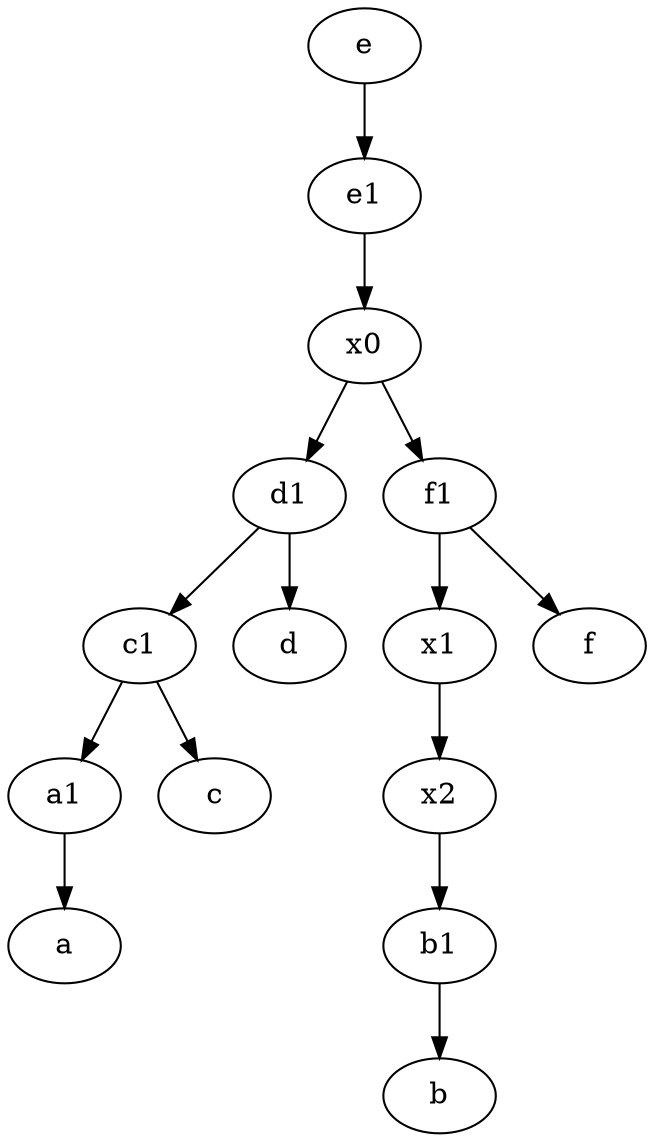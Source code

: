 digraph  {
	d1 [pos="25,30!"];
	b1 [pos="45,20!"];
	a1 [pos="40,15!"];
	x1;
	x2;
	c1 [pos="30,15!"];
	e1 [pos="25,45!"];
	e [pos="30,50!"];
	x0;
	f1;
	e1 -> x0;
	d1 -> c1;
	x0 -> d1;
	f1 -> f;
	b1 -> b;
	f1 -> x1;
	c1 -> a1;
	e -> e1;
	x0 -> f1;
	x1 -> x2;
	x2 -> b1;
	d1 -> d;
	a1 -> a;
	c1 -> c;

	}